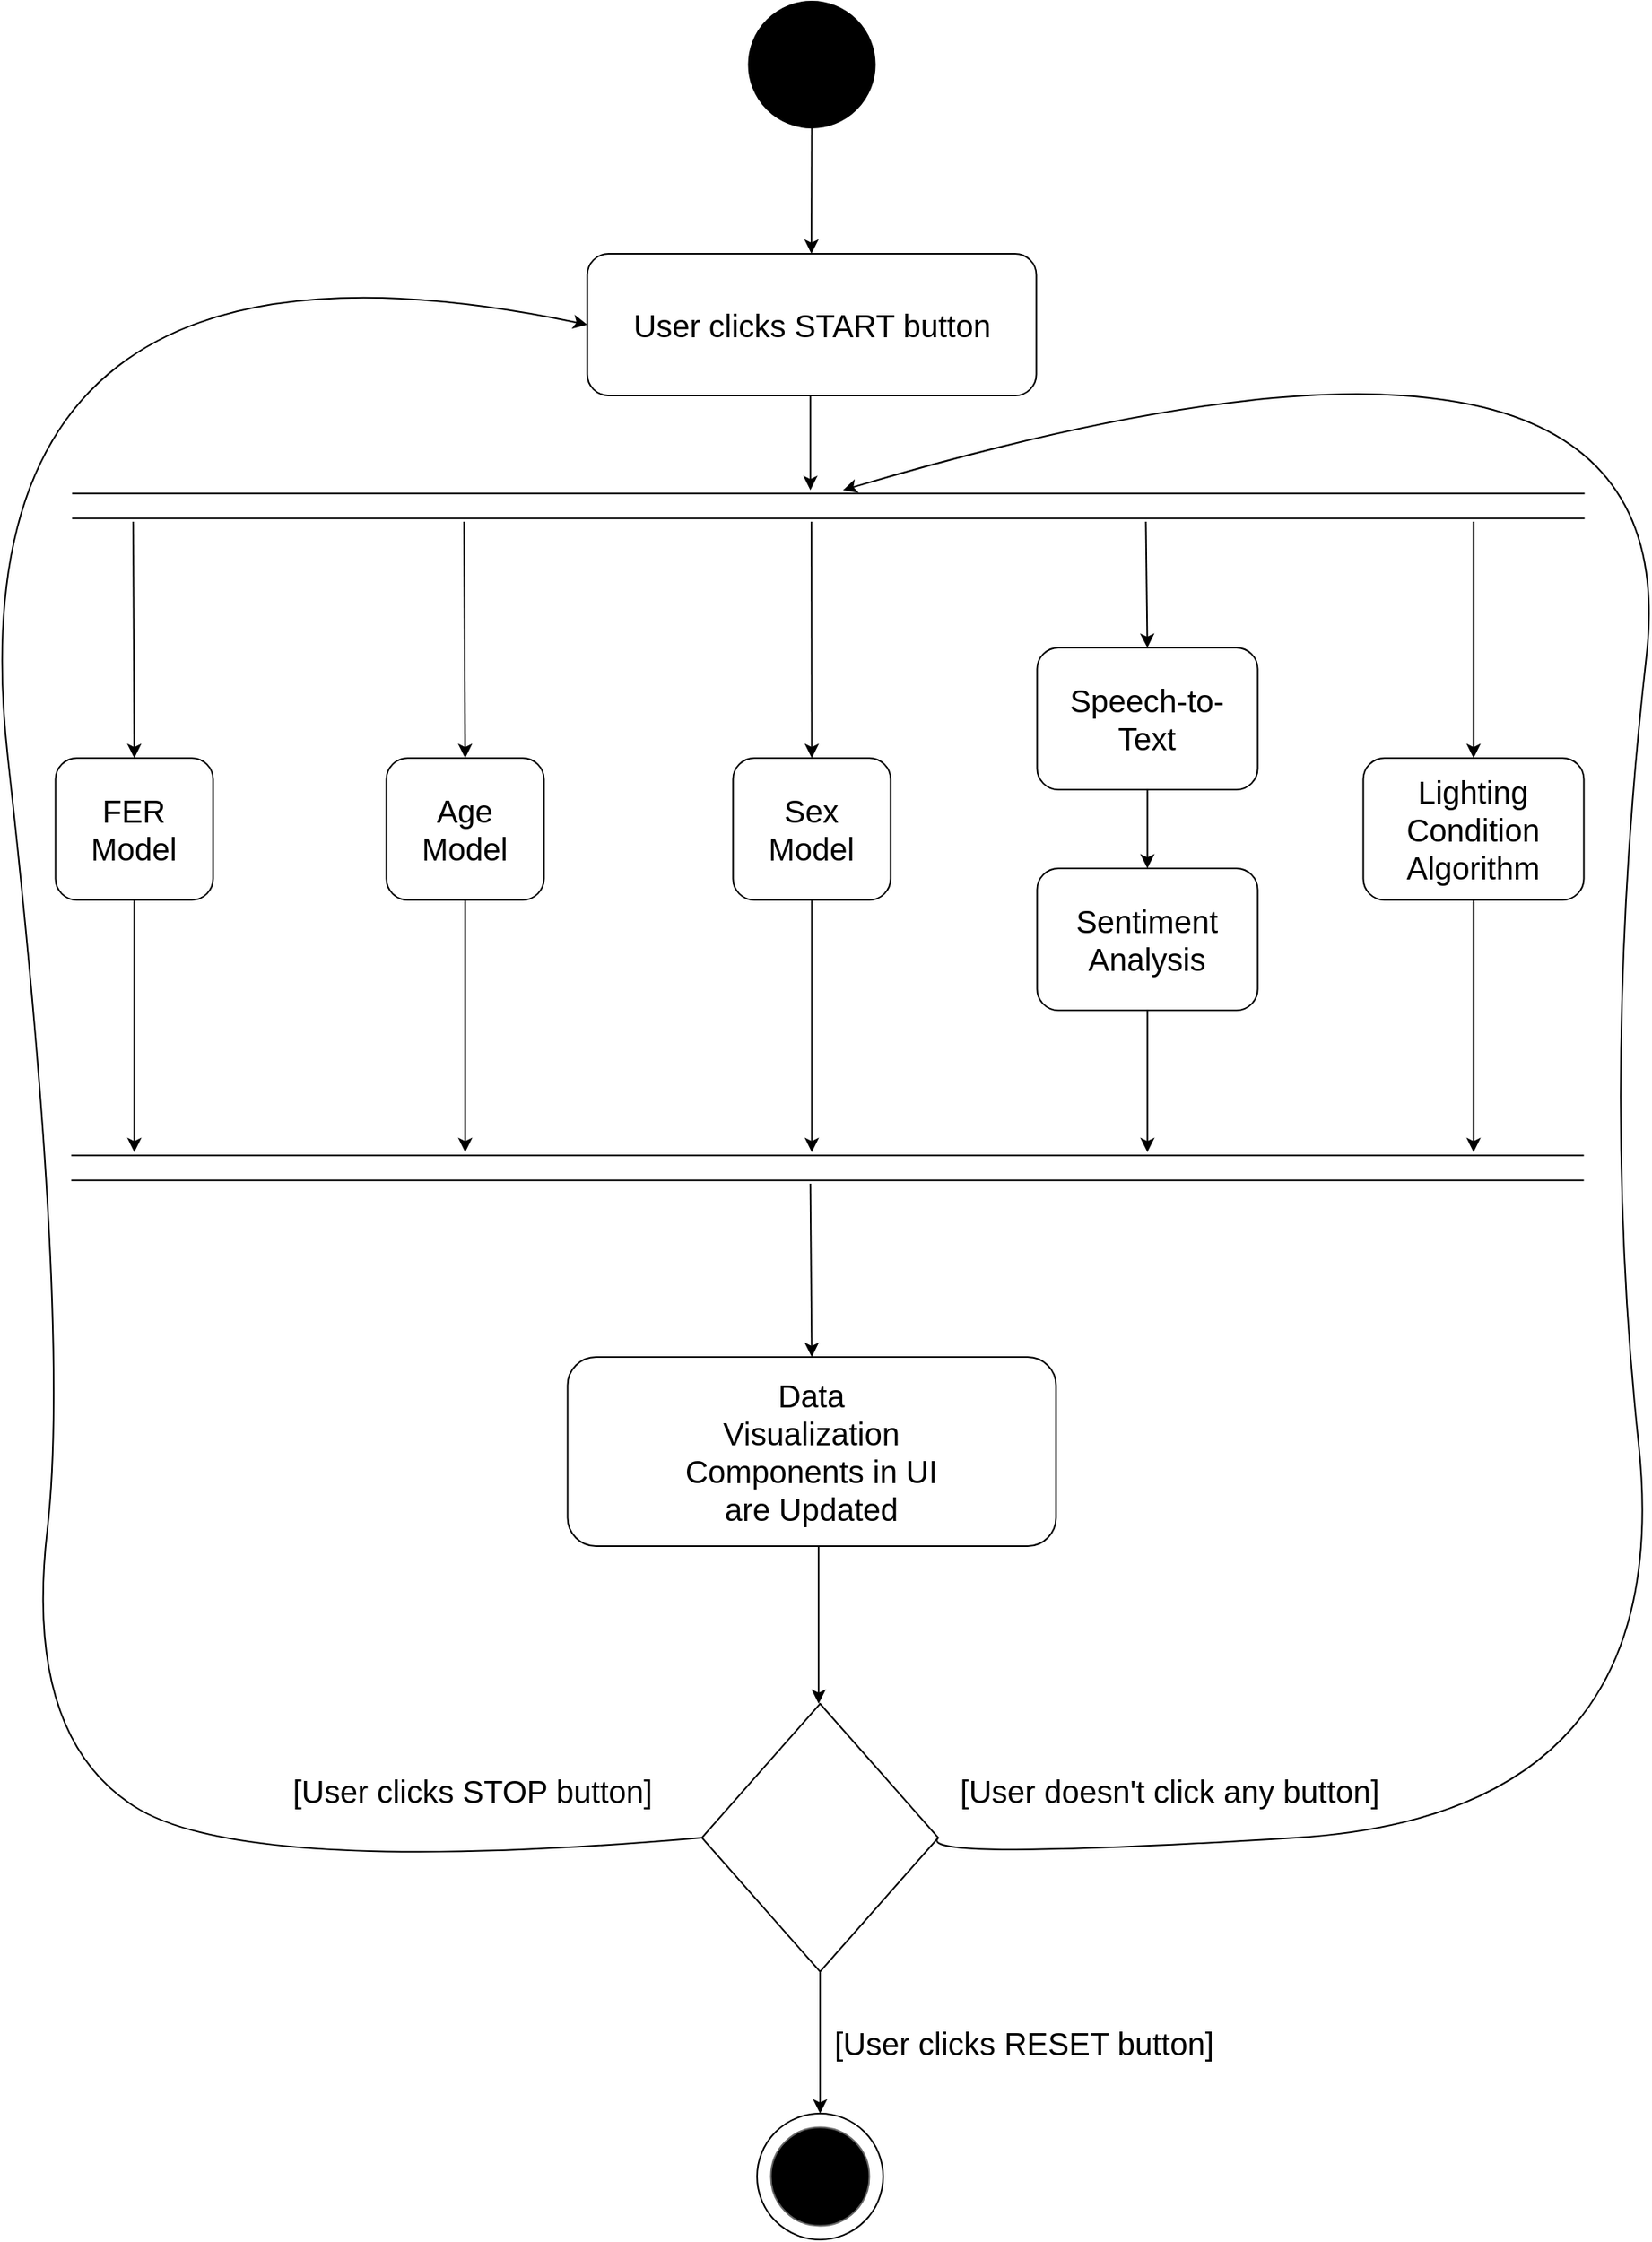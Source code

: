 <mxfile>
    <diagram id="DPhjxXmPgG5ix_GZBFz2" name="Page-1">
        <mxGraphModel dx="1326" dy="903" grid="1" gridSize="10" guides="1" tooltips="1" connect="1" arrows="1" fold="1" page="1" pageScale="1" pageWidth="1100" pageHeight="1700" math="0" shadow="0">
            <root>
                <mxCell id="0"/>
                <mxCell id="1" parent="0"/>
                <mxCell id="42" value="" style="edgeStyle=none;html=1;" parent="1" source="2" edge="1">
                    <mxGeometry relative="1" as="geometry">
                        <mxPoint x="540" y="180" as="targetPoint"/>
                    </mxGeometry>
                </mxCell>
                <mxCell id="2" value="" style="ellipse;whiteSpace=wrap;html=1;aspect=fixed;fillStyle=solid;fillColor=#000000;" parent="1" vertex="1">
                    <mxGeometry x="500.25" y="20" width="80" height="80" as="geometry"/>
                </mxCell>
                <mxCell id="3" value="&lt;font style=&quot;font-size: 20px;&quot;&gt;User clicks START button&lt;/font&gt;" style="rounded=1;whiteSpace=wrap;html=1;" parent="1" vertex="1">
                    <mxGeometry x="397.75" y="180" width="285" height="90" as="geometry"/>
                </mxCell>
                <mxCell id="43" style="edgeStyle=none;html=1;entryX=0.5;entryY=0;entryDx=0;entryDy=0;" parent="1" source="4" target="33" edge="1">
                    <mxGeometry relative="1" as="geometry"/>
                </mxCell>
                <mxCell id="4" value="" style="rhombus;whiteSpace=wrap;html=1;" parent="1" vertex="1">
                    <mxGeometry x="470.5" y="1100" width="150" height="170" as="geometry"/>
                </mxCell>
                <mxCell id="7" value="" style="shape=link;html=1;fontSize=20;width=15.714;" parent="1" edge="1">
                    <mxGeometry width="100" relative="1" as="geometry">
                        <mxPoint x="70.25" y="760" as="sourcePoint"/>
                        <mxPoint x="1030.25" y="760" as="targetPoint"/>
                    </mxGeometry>
                </mxCell>
                <mxCell id="10" value="" style="endArrow=classic;html=1;fontSize=20;entryX=0.5;entryY=0;entryDx=0;entryDy=0;" parent="1" target="15" edge="1">
                    <mxGeometry width="50" height="50" relative="1" as="geometry">
                        <mxPoint x="109.54" y="350" as="sourcePoint"/>
                        <mxPoint x="109.54" y="450" as="targetPoint"/>
                    </mxGeometry>
                </mxCell>
                <mxCell id="11" value="" style="endArrow=classic;html=1;fontSize=20;entryX=0.5;entryY=0;entryDx=0;entryDy=0;" parent="1" target="16" edge="1">
                    <mxGeometry width="50" height="50" relative="1" as="geometry">
                        <mxPoint x="319.54" y="350.0" as="sourcePoint"/>
                        <mxPoint x="319.54" y="450.0" as="targetPoint"/>
                    </mxGeometry>
                </mxCell>
                <mxCell id="12" value="" style="endArrow=classic;html=1;fontSize=20;entryX=0.5;entryY=0;entryDx=0;entryDy=0;" parent="1" target="17" edge="1">
                    <mxGeometry width="50" height="50" relative="1" as="geometry">
                        <mxPoint x="540.04" y="350.0" as="sourcePoint"/>
                        <mxPoint x="540.04" y="450.0" as="targetPoint"/>
                    </mxGeometry>
                </mxCell>
                <mxCell id="13" value="" style="endArrow=classic;html=1;fontSize=20;entryX=0.5;entryY=0;entryDx=0;entryDy=0;" parent="1" target="18" edge="1">
                    <mxGeometry width="50" height="50" relative="1" as="geometry">
                        <mxPoint x="752.25" y="350" as="sourcePoint"/>
                        <mxPoint x="752.54" y="410" as="targetPoint"/>
                    </mxGeometry>
                </mxCell>
                <mxCell id="14" value="" style="endArrow=classic;html=1;fontSize=20;entryX=0.5;entryY=0;entryDx=0;entryDy=0;" parent="1" target="20" edge="1">
                    <mxGeometry width="50" height="50" relative="1" as="geometry">
                        <mxPoint x="960.25" y="350" as="sourcePoint"/>
                        <mxPoint x="960.25" y="440.0" as="targetPoint"/>
                    </mxGeometry>
                </mxCell>
                <mxCell id="28" style="edgeStyle=none;html=1;fontSize=20;" parent="1" source="15" edge="1">
                    <mxGeometry relative="1" as="geometry">
                        <mxPoint x="110.25" y="750" as="targetPoint"/>
                    </mxGeometry>
                </mxCell>
                <mxCell id="15" value="&lt;font style=&quot;font-size: 20px;&quot;&gt;FER&lt;br&gt;Model&lt;br&gt;&lt;/font&gt;" style="rounded=1;whiteSpace=wrap;html=1;" parent="1" vertex="1">
                    <mxGeometry x="60.25" y="500" width="100" height="90" as="geometry"/>
                </mxCell>
                <mxCell id="27" style="edgeStyle=none;html=1;fontSize=20;" parent="1" source="16" edge="1">
                    <mxGeometry relative="1" as="geometry">
                        <mxPoint x="320.25" y="750" as="targetPoint"/>
                    </mxGeometry>
                </mxCell>
                <mxCell id="16" value="&lt;font style=&quot;font-size: 20px;&quot;&gt;Age&lt;br&gt;Model&lt;br&gt;&lt;/font&gt;" style="rounded=1;whiteSpace=wrap;html=1;" parent="1" vertex="1">
                    <mxGeometry x="270.25" y="500" width="100" height="90" as="geometry"/>
                </mxCell>
                <mxCell id="24" style="edgeStyle=none;html=1;fontSize=20;" parent="1" source="17" edge="1">
                    <mxGeometry relative="1" as="geometry">
                        <mxPoint x="540.25" y="750" as="targetPoint"/>
                    </mxGeometry>
                </mxCell>
                <mxCell id="17" value="&lt;font style=&quot;font-size: 20px;&quot;&gt;Sex&lt;br&gt;Model&lt;br&gt;&lt;/font&gt;" style="rounded=1;whiteSpace=wrap;html=1;" parent="1" vertex="1">
                    <mxGeometry x="490.25" y="500" width="100" height="90" as="geometry"/>
                </mxCell>
                <mxCell id="22" style="edgeStyle=none;html=1;entryX=0.5;entryY=0;entryDx=0;entryDy=0;fontSize=20;" parent="1" source="18" target="21" edge="1">
                    <mxGeometry relative="1" as="geometry"/>
                </mxCell>
                <mxCell id="18" value="&lt;font style=&quot;font-size: 20px;&quot;&gt;Speech-to-&lt;br&gt;Text&lt;br&gt;&lt;/font&gt;" style="rounded=1;whiteSpace=wrap;html=1;" parent="1" vertex="1">
                    <mxGeometry x="683.25" y="430" width="140" height="90" as="geometry"/>
                </mxCell>
                <mxCell id="26" style="edgeStyle=none;html=1;exitX=0.5;exitY=1;exitDx=0;exitDy=0;fontSize=20;" parent="1" source="20" edge="1">
                    <mxGeometry relative="1" as="geometry">
                        <mxPoint x="960.25" y="750" as="targetPoint"/>
                    </mxGeometry>
                </mxCell>
                <mxCell id="20" value="&lt;font style=&quot;font-size: 20px;&quot;&gt;Lighting&lt;br&gt;Condition&lt;br&gt;Algorithm&lt;br&gt;&lt;/font&gt;" style="rounded=1;whiteSpace=wrap;html=1;" parent="1" vertex="1">
                    <mxGeometry x="890.25" y="500" width="140" height="90" as="geometry"/>
                </mxCell>
                <mxCell id="25" style="edgeStyle=none;html=1;fontSize=20;" parent="1" source="21" edge="1">
                    <mxGeometry relative="1" as="geometry">
                        <mxPoint x="753.25" y="750" as="targetPoint"/>
                    </mxGeometry>
                </mxCell>
                <mxCell id="21" value="&lt;font style=&quot;font-size: 20px;&quot;&gt;Sentiment&lt;br&gt;Analysis&lt;br&gt;&lt;/font&gt;" style="rounded=1;whiteSpace=wrap;html=1;" parent="1" vertex="1">
                    <mxGeometry x="683.25" y="570" width="140" height="90" as="geometry"/>
                </mxCell>
                <mxCell id="23" value="&lt;font style=&quot;font-size: 20px;&quot;&gt;Data&lt;br&gt;Visualization&lt;br&gt;Components in UI&lt;br&gt;are Updated&lt;br&gt;&lt;/font&gt;" style="rounded=1;whiteSpace=wrap;html=1;" parent="1" vertex="1">
                    <mxGeometry x="385.25" y="880" width="310" height="120" as="geometry"/>
                </mxCell>
                <mxCell id="29" value="" style="shape=link;html=1;fontSize=20;width=15.714;" parent="1" edge="1">
                    <mxGeometry width="100" relative="1" as="geometry">
                        <mxPoint x="70.75" y="340.0" as="sourcePoint"/>
                        <mxPoint x="1030.75" y="340.0" as="targetPoint"/>
                    </mxGeometry>
                </mxCell>
                <mxCell id="31" style="edgeStyle=none;html=1;fontSize=20;entryX=0.5;entryY=0;entryDx=0;entryDy=0;" parent="1" target="23" edge="1">
                    <mxGeometry relative="1" as="geometry">
                        <mxPoint x="539.34" y="770" as="sourcePoint"/>
                        <mxPoint x="539.34" y="870" as="targetPoint"/>
                    </mxGeometry>
                </mxCell>
                <mxCell id="32" style="edgeStyle=none;html=1;fontSize=20;" parent="1" edge="1">
                    <mxGeometry relative="1" as="geometry">
                        <mxPoint x="544.59" y="1000" as="sourcePoint"/>
                        <mxPoint x="544.59" y="1100" as="targetPoint"/>
                    </mxGeometry>
                </mxCell>
                <mxCell id="33" value="" style="ellipse;whiteSpace=wrap;html=1;aspect=fixed;" parent="1" vertex="1">
                    <mxGeometry x="505.5" y="1360" width="80" height="80" as="geometry"/>
                </mxCell>
                <mxCell id="34" value="" style="ellipse;whiteSpace=wrap;html=1;aspect=fixed;fillStyle=solid;fillColor=#000000;gradientColor=none;strokeColor=#666666;" parent="1" vertex="1">
                    <mxGeometry x="514.25" y="1368.75" width="62.5" height="62.5" as="geometry"/>
                </mxCell>
                <mxCell id="35" value="" style="curved=1;endArrow=classic;html=1;fontSize=20;exitX=1;exitY=0.5;exitDx=0;exitDy=0;" parent="1" source="4" edge="1">
                    <mxGeometry width="50" height="50" relative="1" as="geometry">
                        <mxPoint x="500.5" y="1190" as="sourcePoint"/>
                        <mxPoint x="560" y="330" as="targetPoint"/>
                        <Array as="points">
                            <mxPoint x="605" y="1200"/>
                            <mxPoint x="1090" y="1170"/>
                            <mxPoint x="1040" y="700"/>
                            <mxPoint x="1100" y="170"/>
                        </Array>
                    </mxGeometry>
                </mxCell>
                <mxCell id="36" value="[User clicks STOP button]" style="text;html=1;strokeColor=none;fillColor=none;align=center;verticalAlign=middle;whiteSpace=wrap;rounded=0;fontSize=20;" parent="1" vertex="1">
                    <mxGeometry x="200" y="1130" width="250" height="50" as="geometry"/>
                </mxCell>
                <mxCell id="37" value="[User doesn't click any button]" style="text;html=1;strokeColor=none;fillColor=none;align=center;verticalAlign=middle;whiteSpace=wrap;rounded=0;fontSize=20;" parent="1" vertex="1">
                    <mxGeometry x="610" y="1130" width="315" height="50" as="geometry"/>
                </mxCell>
                <mxCell id="41" value="" style="edgeStyle=none;html=1;fontSize=20;" parent="1" edge="1">
                    <mxGeometry relative="1" as="geometry">
                        <mxPoint x="539.34" y="270" as="sourcePoint"/>
                        <mxPoint x="539.34" y="330" as="targetPoint"/>
                    </mxGeometry>
                </mxCell>
                <mxCell id="46" value="" style="curved=1;endArrow=classic;html=1;entryX=0;entryY=0.5;entryDx=0;entryDy=0;exitX=0;exitY=0.5;exitDx=0;exitDy=0;" parent="1" source="4" target="3" edge="1">
                    <mxGeometry width="50" height="50" relative="1" as="geometry">
                        <mxPoint x="470.5" y="1180" as="sourcePoint"/>
                        <mxPoint x="40" y="890" as="targetPoint"/>
                        <Array as="points">
                            <mxPoint x="180" y="1210"/>
                            <mxPoint x="40" y="1120"/>
                            <mxPoint x="70" y="860"/>
                            <mxPoint x="-10" y="140"/>
                        </Array>
                    </mxGeometry>
                </mxCell>
                <mxCell id="47" value="[User clicks RESET button]" style="text;html=1;strokeColor=none;fillColor=none;align=center;verticalAlign=middle;whiteSpace=wrap;rounded=0;fontSize=20;" parent="1" vertex="1">
                    <mxGeometry x="550" y="1290" width="250" height="50" as="geometry"/>
                </mxCell>
            </root>
        </mxGraphModel>
    </diagram>
</mxfile>